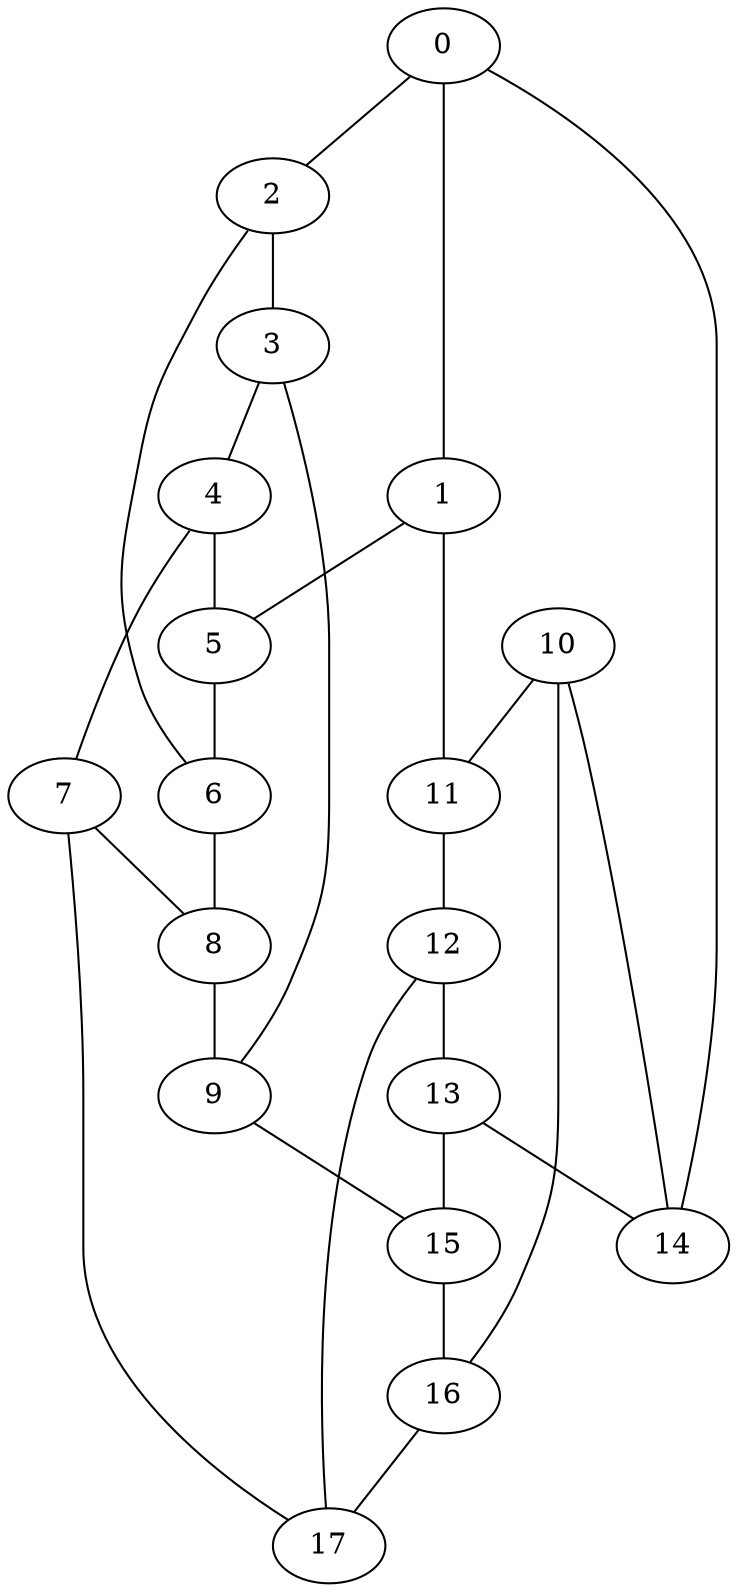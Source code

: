 graph g {0;1;2;3;4;5;6;7;8;9;10;11;12;13;14;15;16;17;0 -- 1;0 -- 2;0 -- 14;1 -- 5;1 -- 11;2 -- 3;2 -- 6;3 -- 4;3 -- 9;4 -- 5;4 -- 7;5 -- 6;6 -- 8;7 -- 8;7 -- 17;8 -- 9;9 -- 15;10 -- 11;10 -- 14;10 -- 16;11 -- 12;12 -- 13;12 -- 17;13 -- 14;13 -- 15;15 -- 16;16 -- 17;}